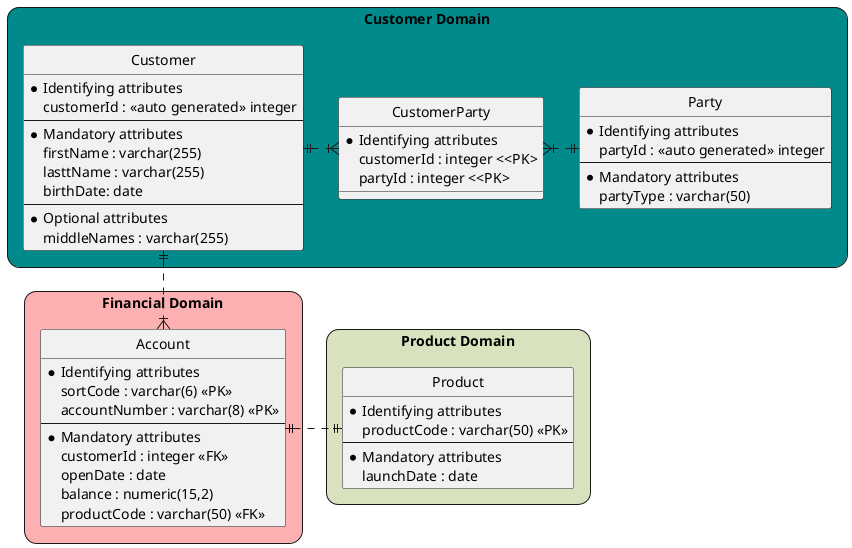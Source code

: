 /' Basic Activity Diagram '/
@startuml

' hide the spot and stereotype 
hide circle
hide stereotype

' avoid problems with angled crows feet
skinparam linetype ortho

skinparam rectangle {
    roundCorner 25
}

rectangle "Customer Domain" #008a8c {
    
    entity "Customer" as c01  {
        * Identifying attributes
        customerId : <<auto generated>> integer
        --
        * Mandatory attributes
        firstName : varchar(255)
        lasttName : varchar(255)
        birthDate: date
        --
        * Optional attributes
        middleNames : varchar(255)
    }

    entity "CustomerParty" as c02 {
        * Identifying attributes
        customerId : integer <<PK>
        partyId : integer <<PK>
    }

    entity "Party" as c03 {
        * Identifying attributes
        partyId : <<auto generated>> integer
        --
        * Mandatory attributes
        partyType : varchar(50)
    }
}

rectangle "Financial Domain" #fcb0b1 {
    entity "Account" as a01 {
        * Identifying attributes
        sortCode : varchar(6) <<PK>>
        accountNumber : varchar(8) <<PK>>
        --
        * Mandatory attributes
        customerId : integer <<FK>>
        openDate : date
        balance : numeric(15,2)
        productCode : varchar(50) <<FK>>
    }
}

rectangle "Product Domain" #d8e2bf {
    entity "Product" as p01 {
        * Identifying attributes
        productCode : varchar(50) <<PK>>
        --
        * Mandatory attributes
        launchDate : date
    }
}


c01 ||.right.|{ c02
c02 }|.right.|| c03

c01 ||.down.|{ a01
a01 ||.right.|| p01


@enduml